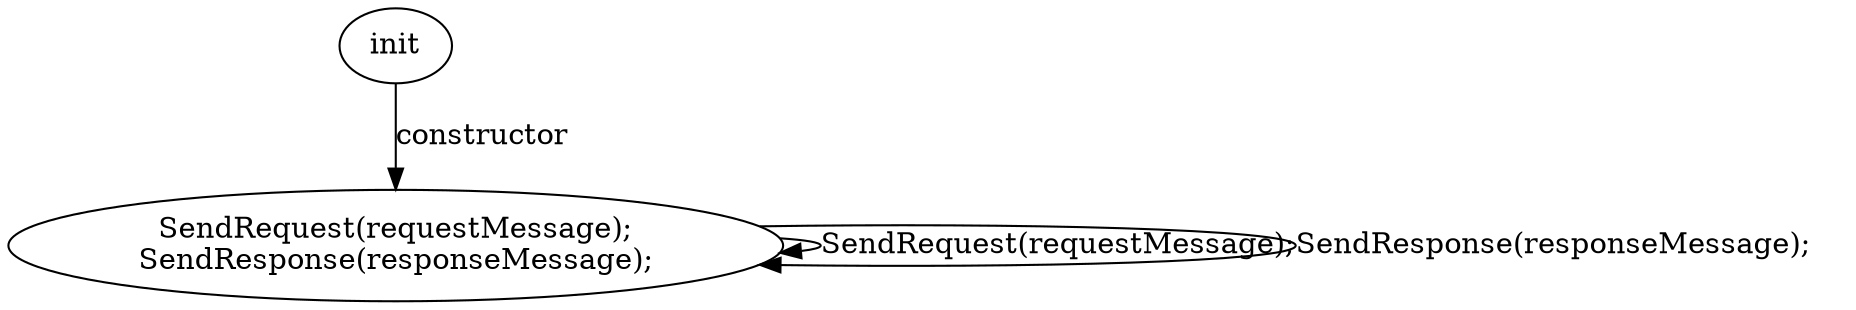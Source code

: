 // Prueba
digraph {
	"1-2-" [label="SendRequest(requestMessage);
SendResponse(responseMessage);
"]
	"1-2-" [label="SendRequest(requestMessage);
SendResponse(responseMessage);
"]
	"1-2-" -> "1-2-" [label="SendRequest(requestMessage);"]
	init [label=init]
	"1-2-" [label="SendRequest(requestMessage);
SendResponse(responseMessage);
"]
	init -> "1-2-" [label=constructor]
	"1-2-" [label="SendRequest(requestMessage);
SendResponse(responseMessage);
"]
	"1-2-" [label="SendRequest(requestMessage);
SendResponse(responseMessage);
"]
	"1-2-" -> "1-2-" [label="SendResponse(responseMessage);"]
}

